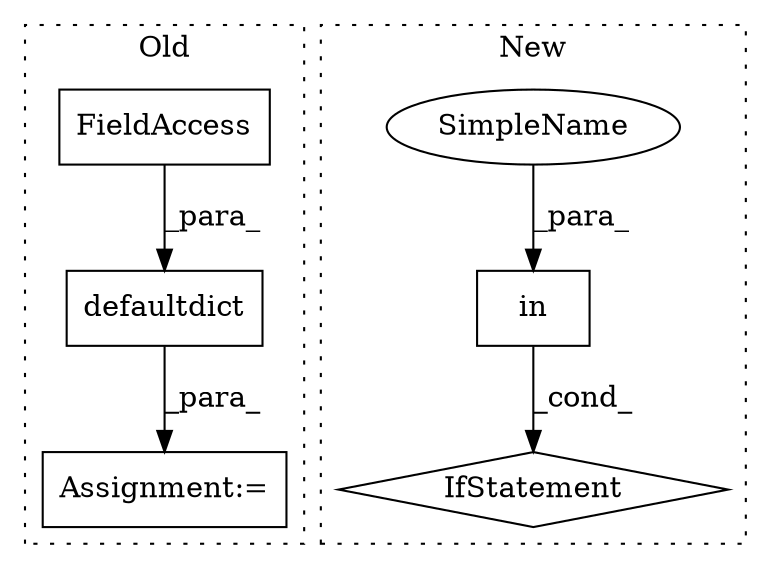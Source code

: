 digraph G {
subgraph cluster0 {
1 [label="defaultdict" a="32" s="17609,17625" l="12,1" shape="box"];
3 [label="Assignment:=" a="7" s="17608" l="1" shape="box"];
4 [label="FieldAccess" a="22" s="17621" l="4" shape="box"];
label = "Old";
style="dotted";
}
subgraph cluster1 {
2 [label="IfStatement" a="25" s="18037,18086" l="14,2" shape="diamond"];
5 [label="in" a="105" s="18051" l="35" shape="box"];
6 [label="SimpleName" a="42" s="18051" l="1" shape="ellipse"];
label = "New";
style="dotted";
}
1 -> 3 [label="_para_"];
4 -> 1 [label="_para_"];
5 -> 2 [label="_cond_"];
6 -> 5 [label="_para_"];
}